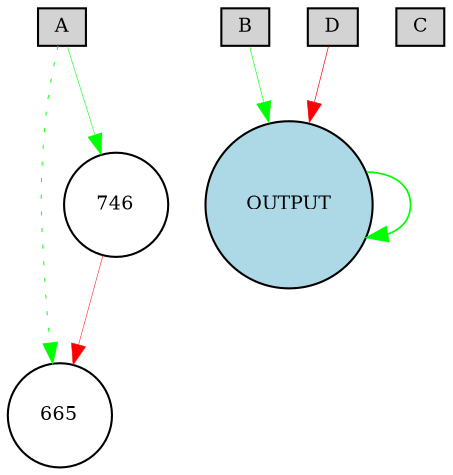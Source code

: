 digraph {
	node [fontsize=9 height=0.2 shape=circle width=0.2]
	A [fillcolor=lightgray shape=box style=filled]
	B [fillcolor=lightgray shape=box style=filled]
	C [fillcolor=lightgray shape=box style=filled]
	D [fillcolor=lightgray shape=box style=filled]
	OUTPUT [fillcolor=lightblue style=filled]
	665 [fillcolor=white style=filled]
	746 [fillcolor=white style=filled]
	B -> OUTPUT [color=green penwidth=0.28887906604692404 style=solid]
	D -> OUTPUT [color=red penwidth=0.3231806454772932 style=solid]
	OUTPUT -> OUTPUT [color=green penwidth=0.8164056893815245 style=solid]
	A -> 665 [color=green penwidth=0.4411164337339567 style=dotted]
	A -> 746 [color=green penwidth=0.2679868970813495 style=solid]
	746 -> 665 [color=red penwidth=0.23710118062352434 style=solid]
}

